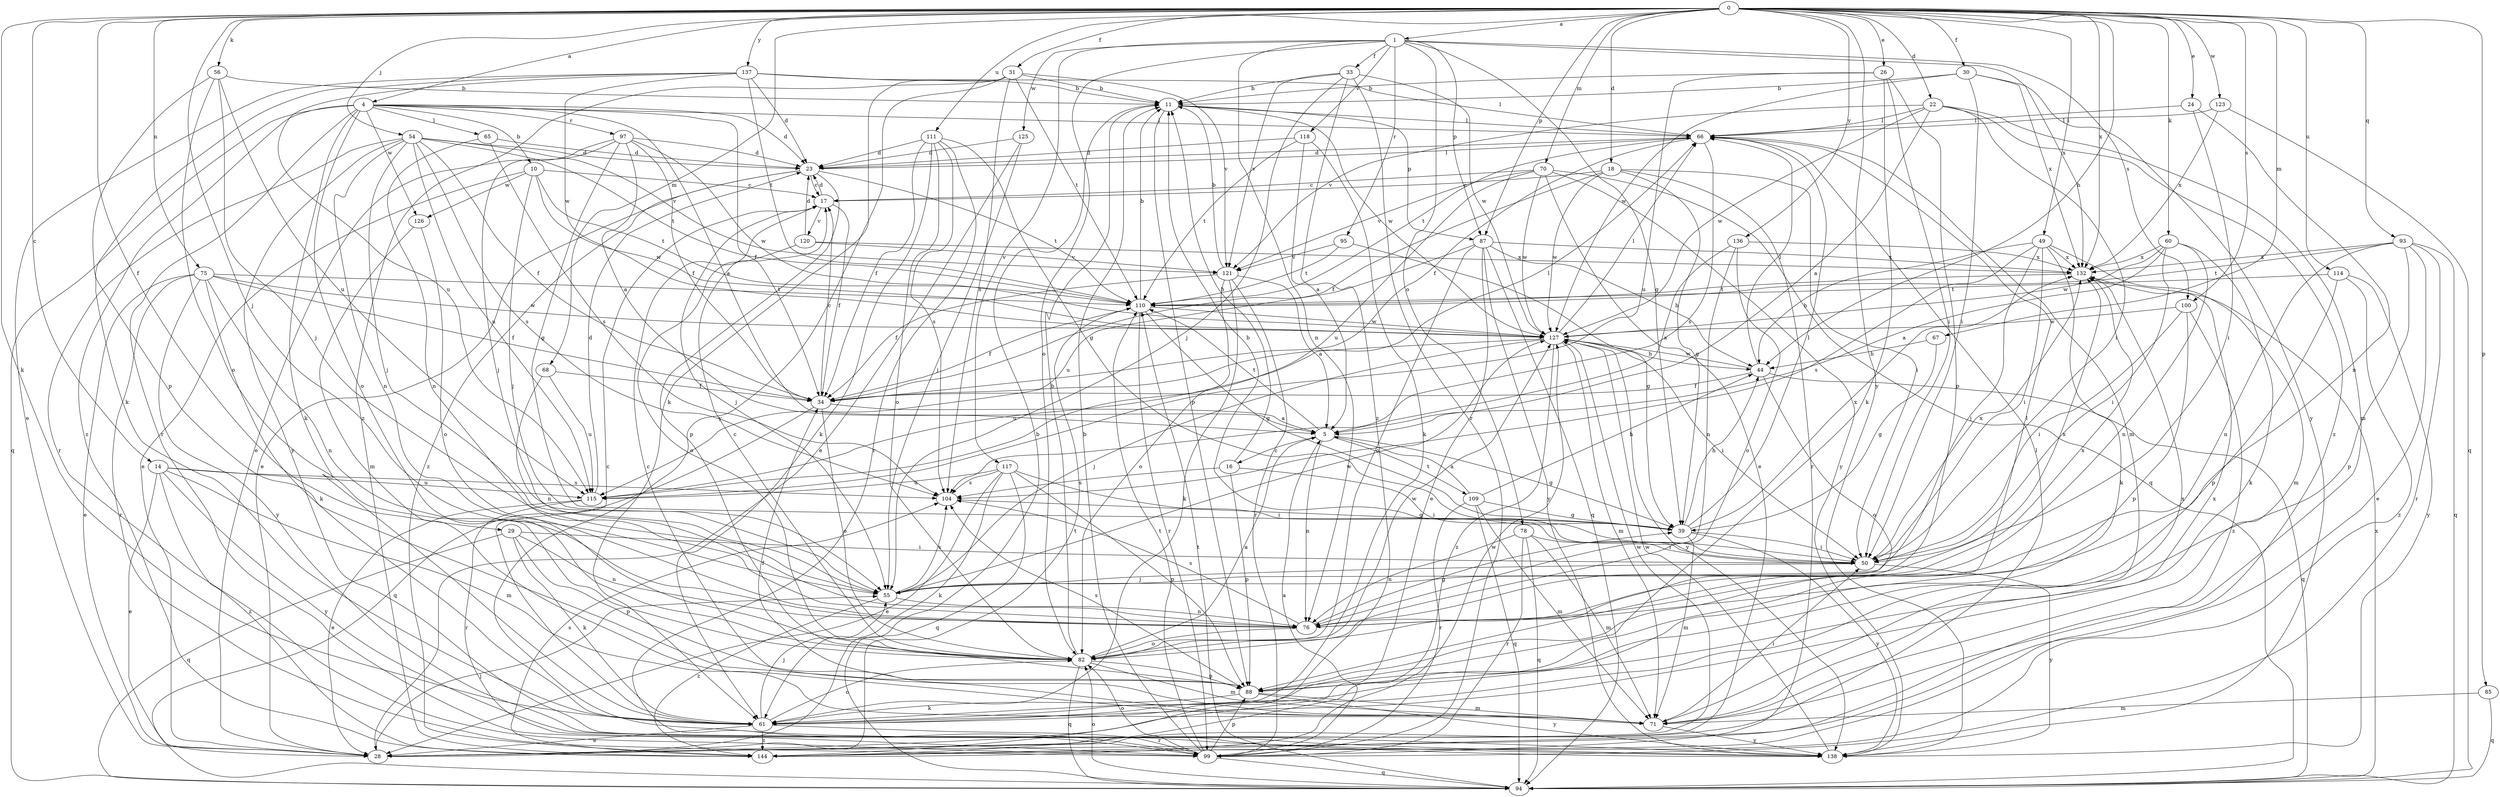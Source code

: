 strict digraph  {
0;
1;
4;
5;
10;
11;
14;
16;
17;
18;
22;
23;
24;
26;
28;
29;
30;
31;
33;
34;
39;
44;
49;
50;
54;
55;
56;
60;
61;
65;
66;
67;
68;
70;
71;
75;
76;
78;
82;
85;
87;
88;
93;
94;
95;
97;
99;
100;
104;
109;
110;
111;
114;
115;
117;
118;
120;
121;
123;
125;
126;
127;
132;
136;
137;
138;
144;
0 -> 1  [label=a];
0 -> 4  [label=a];
0 -> 14  [label=c];
0 -> 18  [label=d];
0 -> 22  [label=d];
0 -> 24  [label=e];
0 -> 26  [label=e];
0 -> 29  [label=f];
0 -> 30  [label=f];
0 -> 31  [label=f];
0 -> 44  [label=h];
0 -> 49  [label=i];
0 -> 54  [label=j];
0 -> 55  [label=j];
0 -> 56  [label=k];
0 -> 60  [label=k];
0 -> 61  [label=k];
0 -> 67  [label=m];
0 -> 68  [label=m];
0 -> 70  [label=m];
0 -> 75  [label=n];
0 -> 85  [label=p];
0 -> 87  [label=p];
0 -> 93  [label=q];
0 -> 100  [label=s];
0 -> 111  [label=u];
0 -> 114  [label=u];
0 -> 123  [label=w];
0 -> 132  [label=x];
0 -> 136  [label=y];
0 -> 137  [label=y];
0 -> 138  [label=y];
1 -> 33  [label=f];
1 -> 39  [label=g];
1 -> 76  [label=n];
1 -> 78  [label=o];
1 -> 82  [label=o];
1 -> 87  [label=p];
1 -> 95  [label=r];
1 -> 100  [label=s];
1 -> 117  [label=v];
1 -> 118  [label=v];
1 -> 125  [label=w];
1 -> 132  [label=x];
4 -> 5  [label=a];
4 -> 10  [label=b];
4 -> 23  [label=d];
4 -> 34  [label=f];
4 -> 61  [label=k];
4 -> 65  [label=l];
4 -> 66  [label=l];
4 -> 82  [label=o];
4 -> 94  [label=q];
4 -> 97  [label=r];
4 -> 99  [label=r];
4 -> 126  [label=w];
4 -> 144  [label=z];
5 -> 16  [label=c];
5 -> 39  [label=g];
5 -> 76  [label=n];
5 -> 109  [label=t];
5 -> 110  [label=t];
10 -> 17  [label=c];
10 -> 28  [label=e];
10 -> 55  [label=j];
10 -> 110  [label=t];
10 -> 126  [label=w];
10 -> 127  [label=w];
11 -> 66  [label=l];
11 -> 87  [label=p];
11 -> 88  [label=p];
11 -> 127  [label=w];
14 -> 28  [label=e];
14 -> 71  [label=m];
14 -> 104  [label=s];
14 -> 115  [label=u];
14 -> 138  [label=y];
14 -> 144  [label=z];
16 -> 11  [label=b];
16 -> 50  [label=i];
16 -> 88  [label=p];
16 -> 104  [label=s];
17 -> 23  [label=d];
17 -> 34  [label=f];
17 -> 55  [label=j];
17 -> 120  [label=v];
18 -> 17  [label=c];
18 -> 34  [label=f];
18 -> 39  [label=g];
18 -> 50  [label=i];
18 -> 99  [label=r];
18 -> 127  [label=w];
22 -> 5  [label=a];
22 -> 50  [label=i];
22 -> 66  [label=l];
22 -> 71  [label=m];
22 -> 121  [label=v];
22 -> 127  [label=w];
22 -> 144  [label=z];
23 -> 17  [label=c];
23 -> 28  [label=e];
23 -> 66  [label=l];
23 -> 88  [label=p];
23 -> 110  [label=t];
23 -> 144  [label=z];
24 -> 50  [label=i];
24 -> 66  [label=l];
24 -> 76  [label=n];
26 -> 11  [label=b];
26 -> 50  [label=i];
26 -> 61  [label=k];
26 -> 88  [label=p];
26 -> 115  [label=u];
28 -> 11  [label=b];
28 -> 55  [label=j];
28 -> 66  [label=l];
28 -> 110  [label=t];
28 -> 127  [label=w];
29 -> 50  [label=i];
29 -> 61  [label=k];
29 -> 76  [label=n];
29 -> 88  [label=p];
29 -> 94  [label=q];
30 -> 11  [label=b];
30 -> 50  [label=i];
30 -> 127  [label=w];
30 -> 132  [label=x];
30 -> 138  [label=y];
31 -> 11  [label=b];
31 -> 61  [label=k];
31 -> 104  [label=s];
31 -> 110  [label=t];
31 -> 121  [label=v];
31 -> 138  [label=y];
31 -> 144  [label=z];
33 -> 11  [label=b];
33 -> 55  [label=j];
33 -> 99  [label=r];
33 -> 121  [label=v];
33 -> 127  [label=w];
33 -> 144  [label=z];
34 -> 5  [label=a];
34 -> 17  [label=c];
34 -> 66  [label=l];
34 -> 82  [label=o];
34 -> 94  [label=q];
39 -> 44  [label=h];
39 -> 50  [label=i];
39 -> 66  [label=l];
39 -> 71  [label=m];
39 -> 132  [label=x];
39 -> 138  [label=y];
44 -> 34  [label=f];
44 -> 66  [label=l];
44 -> 82  [label=o];
44 -> 94  [label=q];
44 -> 127  [label=w];
49 -> 44  [label=h];
49 -> 50  [label=i];
49 -> 55  [label=j];
49 -> 61  [label=k];
49 -> 71  [label=m];
49 -> 104  [label=s];
49 -> 132  [label=x];
50 -> 11  [label=b];
50 -> 55  [label=j];
50 -> 132  [label=x];
50 -> 138  [label=y];
54 -> 23  [label=d];
54 -> 34  [label=f];
54 -> 55  [label=j];
54 -> 76  [label=n];
54 -> 99  [label=r];
54 -> 104  [label=s];
54 -> 110  [label=t];
54 -> 115  [label=u];
54 -> 121  [label=v];
54 -> 138  [label=y];
55 -> 76  [label=n];
55 -> 104  [label=s];
55 -> 127  [label=w];
55 -> 132  [label=x];
55 -> 144  [label=z];
56 -> 11  [label=b];
56 -> 55  [label=j];
56 -> 82  [label=o];
56 -> 88  [label=p];
56 -> 115  [label=u];
60 -> 5  [label=a];
60 -> 50  [label=i];
60 -> 61  [label=k];
60 -> 76  [label=n];
60 -> 127  [label=w];
60 -> 132  [label=x];
61 -> 17  [label=c];
61 -> 28  [label=e];
61 -> 55  [label=j];
61 -> 82  [label=o];
61 -> 99  [label=r];
61 -> 132  [label=x];
61 -> 144  [label=z];
65 -> 23  [label=d];
65 -> 76  [label=n];
65 -> 104  [label=s];
66 -> 23  [label=d];
66 -> 34  [label=f];
66 -> 71  [label=m];
66 -> 104  [label=s];
66 -> 110  [label=t];
67 -> 39  [label=g];
67 -> 44  [label=h];
68 -> 34  [label=f];
68 -> 76  [label=n];
68 -> 115  [label=u];
70 -> 17  [label=c];
70 -> 28  [label=e];
70 -> 94  [label=q];
70 -> 115  [label=u];
70 -> 121  [label=v];
70 -> 127  [label=w];
70 -> 138  [label=y];
71 -> 17  [label=c];
71 -> 34  [label=f];
71 -> 50  [label=i];
71 -> 132  [label=x];
71 -> 138  [label=y];
75 -> 28  [label=e];
75 -> 34  [label=f];
75 -> 61  [label=k];
75 -> 76  [label=n];
75 -> 99  [label=r];
75 -> 110  [label=t];
75 -> 127  [label=w];
75 -> 138  [label=y];
76 -> 39  [label=g];
76 -> 82  [label=o];
76 -> 104  [label=s];
76 -> 132  [label=x];
78 -> 50  [label=i];
78 -> 71  [label=m];
78 -> 76  [label=n];
78 -> 94  [label=q];
78 -> 99  [label=r];
82 -> 5  [label=a];
82 -> 11  [label=b];
82 -> 17  [label=c];
82 -> 71  [label=m];
82 -> 88  [label=p];
82 -> 94  [label=q];
82 -> 127  [label=w];
85 -> 71  [label=m];
85 -> 94  [label=q];
87 -> 28  [label=e];
87 -> 44  [label=h];
87 -> 82  [label=o];
87 -> 94  [label=q];
87 -> 115  [label=u];
87 -> 132  [label=x];
87 -> 138  [label=y];
88 -> 61  [label=k];
88 -> 66  [label=l];
88 -> 71  [label=m];
88 -> 104  [label=s];
88 -> 138  [label=y];
93 -> 28  [label=e];
93 -> 76  [label=n];
93 -> 88  [label=p];
93 -> 94  [label=q];
93 -> 99  [label=r];
93 -> 110  [label=t];
93 -> 132  [label=x];
94 -> 82  [label=o];
94 -> 110  [label=t];
94 -> 132  [label=x];
95 -> 39  [label=g];
95 -> 110  [label=t];
95 -> 121  [label=v];
97 -> 5  [label=a];
97 -> 23  [label=d];
97 -> 28  [label=e];
97 -> 34  [label=f];
97 -> 39  [label=g];
97 -> 55  [label=j];
97 -> 127  [label=w];
99 -> 5  [label=a];
99 -> 11  [label=b];
99 -> 82  [label=o];
99 -> 88  [label=p];
99 -> 94  [label=q];
99 -> 110  [label=t];
100 -> 50  [label=i];
100 -> 88  [label=p];
100 -> 127  [label=w];
100 -> 144  [label=z];
104 -> 39  [label=g];
109 -> 5  [label=a];
109 -> 39  [label=g];
109 -> 44  [label=h];
109 -> 71  [label=m];
109 -> 94  [label=q];
109 -> 99  [label=r];
110 -> 11  [label=b];
110 -> 34  [label=f];
110 -> 39  [label=g];
110 -> 99  [label=r];
110 -> 127  [label=w];
111 -> 23  [label=d];
111 -> 34  [label=f];
111 -> 39  [label=g];
111 -> 61  [label=k];
111 -> 82  [label=o];
111 -> 99  [label=r];
111 -> 104  [label=s];
114 -> 88  [label=p];
114 -> 110  [label=t];
114 -> 138  [label=y];
114 -> 144  [label=z];
115 -> 23  [label=d];
115 -> 28  [label=e];
115 -> 99  [label=r];
117 -> 28  [label=e];
117 -> 50  [label=i];
117 -> 61  [label=k];
117 -> 88  [label=p];
117 -> 94  [label=q];
117 -> 104  [label=s];
117 -> 115  [label=u];
118 -> 5  [label=a];
118 -> 23  [label=d];
118 -> 61  [label=k];
118 -> 110  [label=t];
120 -> 23  [label=d];
120 -> 82  [label=o];
120 -> 121  [label=v];
120 -> 132  [label=x];
121 -> 5  [label=a];
121 -> 11  [label=b];
121 -> 34  [label=f];
121 -> 61  [label=k];
121 -> 82  [label=o];
121 -> 99  [label=r];
123 -> 66  [label=l];
123 -> 94  [label=q];
123 -> 132  [label=x];
125 -> 23  [label=d];
125 -> 28  [label=e];
125 -> 55  [label=j];
126 -> 71  [label=m];
126 -> 82  [label=o];
127 -> 44  [label=h];
127 -> 50  [label=i];
127 -> 55  [label=j];
127 -> 66  [label=l];
127 -> 71  [label=m];
127 -> 115  [label=u];
127 -> 138  [label=y];
127 -> 144  [label=z];
132 -> 110  [label=t];
136 -> 5  [label=a];
136 -> 76  [label=n];
136 -> 82  [label=o];
136 -> 132  [label=x];
137 -> 11  [label=b];
137 -> 23  [label=d];
137 -> 28  [label=e];
137 -> 61  [label=k];
137 -> 66  [label=l];
137 -> 110  [label=t];
137 -> 115  [label=u];
137 -> 127  [label=w];
138 -> 127  [label=w];
144 -> 104  [label=s];
144 -> 127  [label=w];
}
